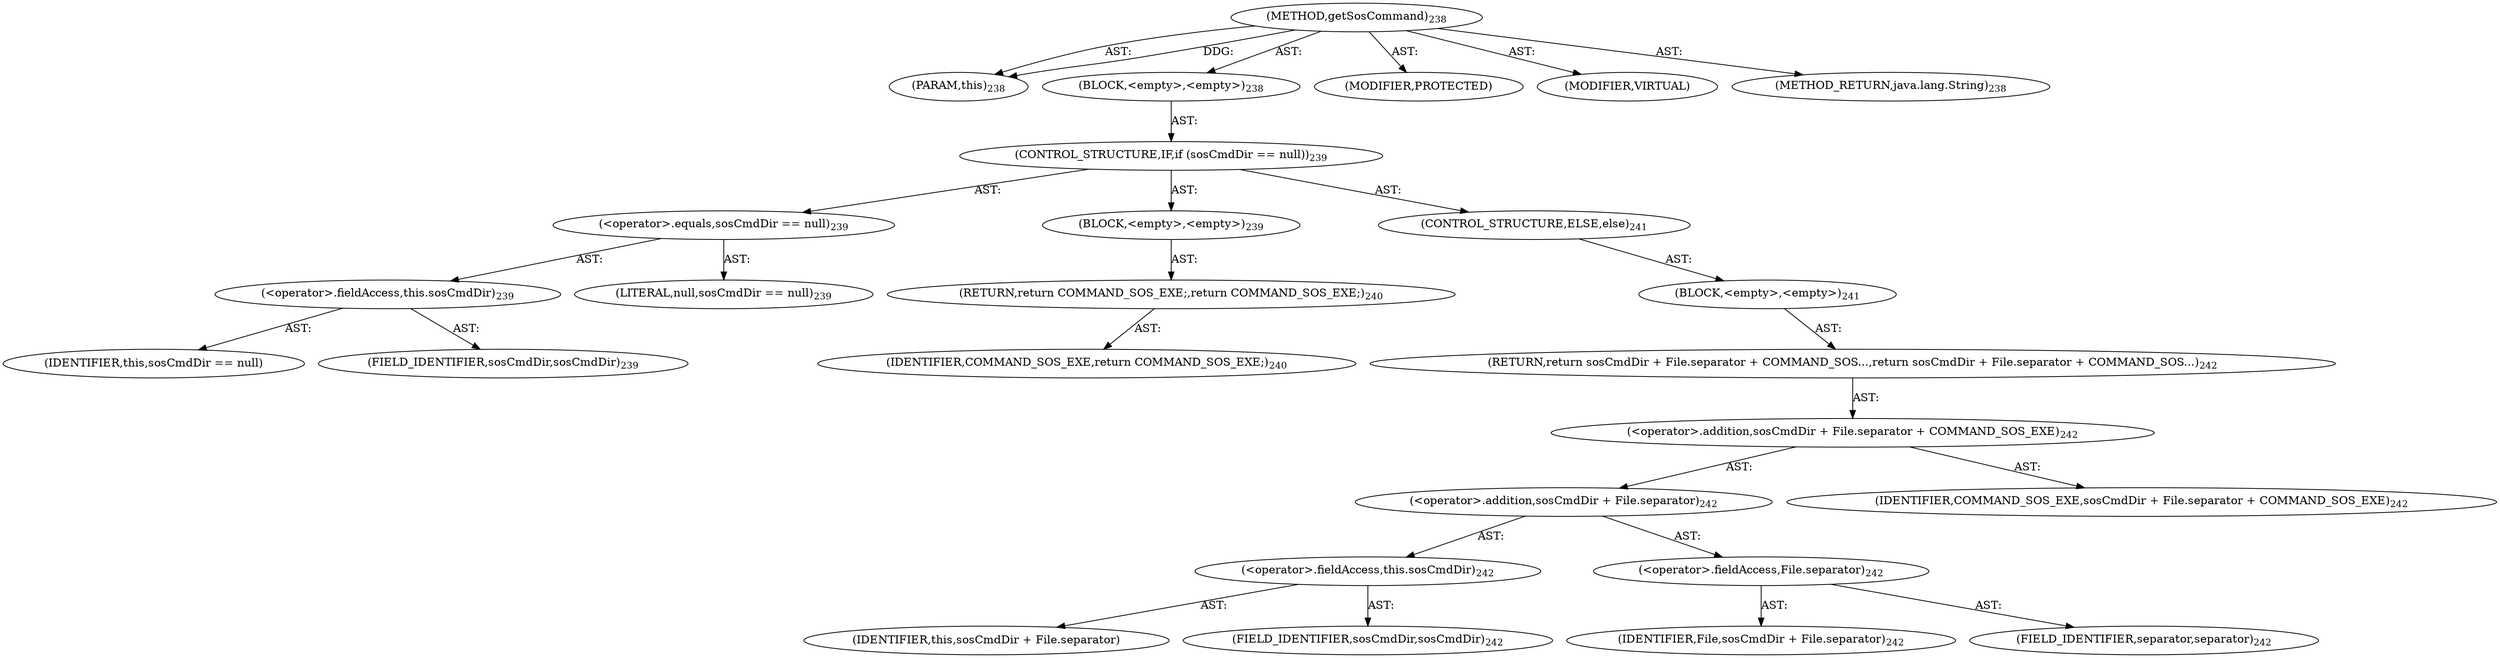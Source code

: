 digraph "getSosCommand" {  
"111669149712" [label = <(METHOD,getSosCommand)<SUB>238</SUB>> ]
"115964117029" [label = <(PARAM,this)<SUB>238</SUB>> ]
"25769803794" [label = <(BLOCK,&lt;empty&gt;,&lt;empty&gt;)<SUB>238</SUB>> ]
"47244640258" [label = <(CONTROL_STRUCTURE,IF,if (sosCmdDir == null))<SUB>239</SUB>> ]
"30064771112" [label = <(&lt;operator&gt;.equals,sosCmdDir == null)<SUB>239</SUB>> ]
"30064771113" [label = <(&lt;operator&gt;.fieldAccess,this.sosCmdDir)<SUB>239</SUB>> ]
"68719476806" [label = <(IDENTIFIER,this,sosCmdDir == null)> ]
"55834574867" [label = <(FIELD_IDENTIFIER,sosCmdDir,sosCmdDir)<SUB>239</SUB>> ]
"90194313216" [label = <(LITERAL,null,sosCmdDir == null)<SUB>239</SUB>> ]
"25769803795" [label = <(BLOCK,&lt;empty&gt;,&lt;empty&gt;)<SUB>239</SUB>> ]
"146028888064" [label = <(RETURN,return COMMAND_SOS_EXE;,return COMMAND_SOS_EXE;)<SUB>240</SUB>> ]
"68719476807" [label = <(IDENTIFIER,COMMAND_SOS_EXE,return COMMAND_SOS_EXE;)<SUB>240</SUB>> ]
"47244640259" [label = <(CONTROL_STRUCTURE,ELSE,else)<SUB>241</SUB>> ]
"25769803796" [label = <(BLOCK,&lt;empty&gt;,&lt;empty&gt;)<SUB>241</SUB>> ]
"146028888065" [label = <(RETURN,return sosCmdDir + File.separator + COMMAND_SOS...,return sosCmdDir + File.separator + COMMAND_SOS...)<SUB>242</SUB>> ]
"30064771114" [label = <(&lt;operator&gt;.addition,sosCmdDir + File.separator + COMMAND_SOS_EXE)<SUB>242</SUB>> ]
"30064771115" [label = <(&lt;operator&gt;.addition,sosCmdDir + File.separator)<SUB>242</SUB>> ]
"30064771116" [label = <(&lt;operator&gt;.fieldAccess,this.sosCmdDir)<SUB>242</SUB>> ]
"68719476808" [label = <(IDENTIFIER,this,sosCmdDir + File.separator)> ]
"55834574868" [label = <(FIELD_IDENTIFIER,sosCmdDir,sosCmdDir)<SUB>242</SUB>> ]
"30064771117" [label = <(&lt;operator&gt;.fieldAccess,File.separator)<SUB>242</SUB>> ]
"68719476809" [label = <(IDENTIFIER,File,sosCmdDir + File.separator)<SUB>242</SUB>> ]
"55834574869" [label = <(FIELD_IDENTIFIER,separator,separator)<SUB>242</SUB>> ]
"68719476810" [label = <(IDENTIFIER,COMMAND_SOS_EXE,sosCmdDir + File.separator + COMMAND_SOS_EXE)<SUB>242</SUB>> ]
"133143986225" [label = <(MODIFIER,PROTECTED)> ]
"133143986226" [label = <(MODIFIER,VIRTUAL)> ]
"128849018896" [label = <(METHOD_RETURN,java.lang.String)<SUB>238</SUB>> ]
  "111669149712" -> "115964117029"  [ label = "AST: "] 
  "111669149712" -> "25769803794"  [ label = "AST: "] 
  "111669149712" -> "133143986225"  [ label = "AST: "] 
  "111669149712" -> "133143986226"  [ label = "AST: "] 
  "111669149712" -> "128849018896"  [ label = "AST: "] 
  "25769803794" -> "47244640258"  [ label = "AST: "] 
  "47244640258" -> "30064771112"  [ label = "AST: "] 
  "47244640258" -> "25769803795"  [ label = "AST: "] 
  "47244640258" -> "47244640259"  [ label = "AST: "] 
  "30064771112" -> "30064771113"  [ label = "AST: "] 
  "30064771112" -> "90194313216"  [ label = "AST: "] 
  "30064771113" -> "68719476806"  [ label = "AST: "] 
  "30064771113" -> "55834574867"  [ label = "AST: "] 
  "25769803795" -> "146028888064"  [ label = "AST: "] 
  "146028888064" -> "68719476807"  [ label = "AST: "] 
  "47244640259" -> "25769803796"  [ label = "AST: "] 
  "25769803796" -> "146028888065"  [ label = "AST: "] 
  "146028888065" -> "30064771114"  [ label = "AST: "] 
  "30064771114" -> "30064771115"  [ label = "AST: "] 
  "30064771114" -> "68719476810"  [ label = "AST: "] 
  "30064771115" -> "30064771116"  [ label = "AST: "] 
  "30064771115" -> "30064771117"  [ label = "AST: "] 
  "30064771116" -> "68719476808"  [ label = "AST: "] 
  "30064771116" -> "55834574868"  [ label = "AST: "] 
  "30064771117" -> "68719476809"  [ label = "AST: "] 
  "30064771117" -> "55834574869"  [ label = "AST: "] 
  "111669149712" -> "115964117029"  [ label = "DDG: "] 
}
